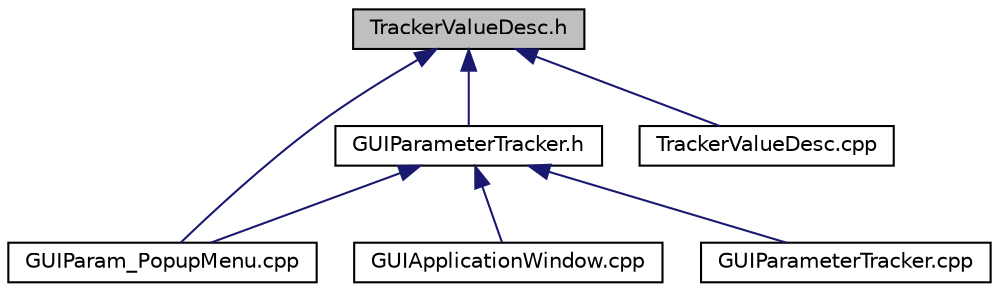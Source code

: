 digraph "TrackerValueDesc.h"
{
  edge [fontname="Helvetica",fontsize="10",labelfontname="Helvetica",labelfontsize="10"];
  node [fontname="Helvetica",fontsize="10",shape=record];
  Node14 [label="TrackerValueDesc.h",height=0.2,width=0.4,color="black", fillcolor="grey75", style="filled", fontcolor="black"];
  Node14 -> Node15 [dir="back",color="midnightblue",fontsize="10",style="solid",fontname="Helvetica"];
  Node15 [label="GUIParam_PopupMenu.cpp",height=0.2,width=0.4,color="black", fillcolor="white", style="filled",URL="$da/d0e/_g_u_i_param___popup_menu_8cpp.html"];
  Node14 -> Node16 [dir="back",color="midnightblue",fontsize="10",style="solid",fontname="Helvetica"];
  Node16 [label="GUIParameterTracker.h",height=0.2,width=0.4,color="black", fillcolor="white", style="filled",URL="$d4/dd1/_g_u_i_parameter_tracker_8h.html"];
  Node16 -> Node17 [dir="back",color="midnightblue",fontsize="10",style="solid",fontname="Helvetica"];
  Node17 [label="GUIApplicationWindow.cpp",height=0.2,width=0.4,color="black", fillcolor="white", style="filled",URL="$d6/de8/_g_u_i_application_window_8cpp.html"];
  Node16 -> Node15 [dir="back",color="midnightblue",fontsize="10",style="solid",fontname="Helvetica"];
  Node16 -> Node18 [dir="back",color="midnightblue",fontsize="10",style="solid",fontname="Helvetica"];
  Node18 [label="GUIParameterTracker.cpp",height=0.2,width=0.4,color="black", fillcolor="white", style="filled",URL="$d4/de8/_g_u_i_parameter_tracker_8cpp.html"];
  Node14 -> Node19 [dir="back",color="midnightblue",fontsize="10",style="solid",fontname="Helvetica"];
  Node19 [label="TrackerValueDesc.cpp",height=0.2,width=0.4,color="black", fillcolor="white", style="filled",URL="$da/de0/_tracker_value_desc_8cpp.html"];
}
